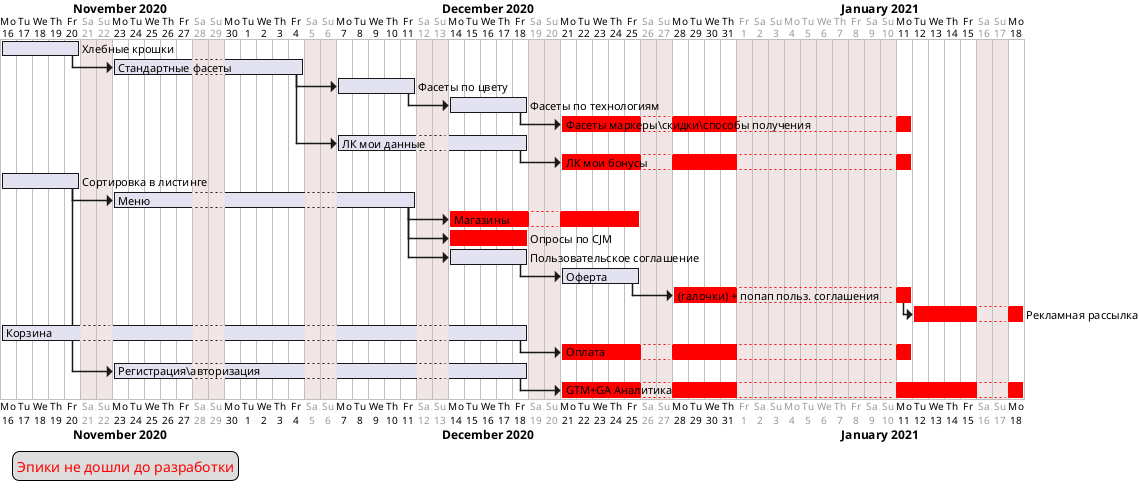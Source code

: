 @startgantt
project starts the 2020/11/16
saturday are closed
sunday are closed
'2020/12/09 is closed
2021/01/01 to 2021/01/10 is closed

[Хлебные крошки] as [categoryBranch] lasts 1 week
[Стандартные фасеты] as [fasets] lasts 2 week
[Фасеты по цвету] as [fasetsC] lasts 1 week
[Фасеты по технологиям] as [fasetsT] lasts 1 week
[Фасеты маркеры\скидки\способы получения] as [fasetsH] lasts 2 week

[ЛК мои данные] as [userHome] lasts 2 week
[ЛК мои бонусы] as [userBonus] lasts 2 week

[Сортировка в листинге] as [sort] lasts 1 week
[Меню] as [menu] lasts 3 week
[Магазины] as [store] lasts 2 week
[Опросы по CJM] as [cjm] lasts 1 week
[Пользовательское соглашение] as [privacy] lasts 1 week
[Оферта] as [oferta] lasts 1 week
[(галочки) + попап польз. соглашения] as [privacyPopUp] lasts 1 week
[Рекламная рассылка] as [promo] lasts 1 week

[Корзина] as [cart] lasts 5 week
[Оплата] as [checkout] lasts 2 week

[Регистрация\авторизация] as [auth] lasts 4 week
[GTM+GA Аналитика] as [gtmGa] lasts 3 week

[fasetsH] is colored in red
[store] is colored in red
[userBonus] is colored in red
[cjm] is colored in red
[privacyPopUp] is colored in red
[promo] is colored in red
[gtmGa] is colored in red
[checkout] is colored in red

[categoryBranch]->[fasets]
[fasets]->[fasetsC]
[fasetsC]->[fasetsT]
[fasetsT]->[fasetsH]
[fasets]->[userHome]
[userHome]->[userBonus]


[sort]->[menu]
[menu]->[store]
[menu]->[cjm]
[menu]->[privacy]
[privacy]->[oferta]
[oferta]->[privacyPopUp]
[privacyPopUp]-> [promo]

[cart]->[checkout]

[sort]->[auth]
[auth]->[gtmGa]

legend left
<font color=red>Эпики не дошли до разработки</font>
endlegend

@endgantt